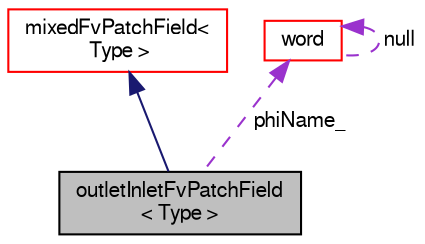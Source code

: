 digraph "outletInletFvPatchField&lt; Type &gt;"
{
  bgcolor="transparent";
  edge [fontname="FreeSans",fontsize="10",labelfontname="FreeSans",labelfontsize="10"];
  node [fontname="FreeSans",fontsize="10",shape=record];
  Node10 [label="outletInletFvPatchField\l\< Type \>",height=0.2,width=0.4,color="black", fillcolor="grey75", style="filled", fontcolor="black"];
  Node11 -> Node10 [dir="back",color="midnightblue",fontsize="10",style="solid",fontname="FreeSans"];
  Node11 [label="mixedFvPatchField\<\l Type \>",height=0.2,width=0.4,color="red",URL="$a21990.html",tooltip="This boundary condition provides a base class for &#39;mixed&#39; type boundary conditions, i.e. conditions that mix fixed value and patch-normal gradient conditions. "];
  Node20 -> Node10 [dir="back",color="darkorchid3",fontsize="10",style="dashed",label=" phiName_" ,fontname="FreeSans"];
  Node20 [label="word",height=0.2,width=0.4,color="red",URL="$a28258.html",tooltip="A class for handling words, derived from string. "];
  Node20 -> Node20 [dir="back",color="darkorchid3",fontsize="10",style="dashed",label=" null" ,fontname="FreeSans"];
}
